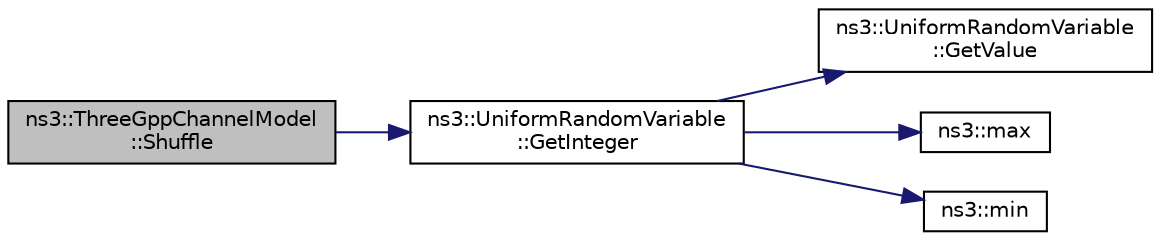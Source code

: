 digraph "ns3::ThreeGppChannelModel::Shuffle"
{
 // LATEX_PDF_SIZE
  edge [fontname="Helvetica",fontsize="10",labelfontname="Helvetica",labelfontsize="10"];
  node [fontname="Helvetica",fontsize="10",shape=record];
  rankdir="LR";
  Node1 [label="ns3::ThreeGppChannelModel\l::Shuffle",height=0.2,width=0.4,color="black", fillcolor="grey75", style="filled", fontcolor="black",tooltip="Shuffle the elements of a simple sequence container of type double."];
  Node1 -> Node2 [color="midnightblue",fontsize="10",style="solid",fontname="Helvetica"];
  Node2 [label="ns3::UniformRandomVariable\l::GetInteger",height=0.2,width=0.4,color="black", fillcolor="white", style="filled",URL="$classns3_1_1_uniform_random_variable.html#ab7c7dedc88cb97e74418df2edc28a787",tooltip="Get the next random value, as an unsigned integer in the specified range ."];
  Node2 -> Node3 [color="midnightblue",fontsize="10",style="solid",fontname="Helvetica"];
  Node3 [label="ns3::UniformRandomVariable\l::GetValue",height=0.2,width=0.4,color="black", fillcolor="white", style="filled",URL="$classns3_1_1_uniform_random_variable.html#a94ee6d8ac3da40b14ac7cc64e75c55df",tooltip="Get the next random value as a double drawn from the distribution."];
  Node2 -> Node4 [color="midnightblue",fontsize="10",style="solid",fontname="Helvetica"];
  Node4 [label="ns3::max",height=0.2,width=0.4,color="black", fillcolor="white", style="filled",URL="$namespacens3.html#a548291fa9e4e7d6a57814dfcbbebce9b",tooltip=" "];
  Node2 -> Node5 [color="midnightblue",fontsize="10",style="solid",fontname="Helvetica"];
  Node5 [label="ns3::min",height=0.2,width=0.4,color="black", fillcolor="white", style="filled",URL="$namespacens3.html#a66840605409c3caeff0d2a728b68dc6d",tooltip=" "];
}
